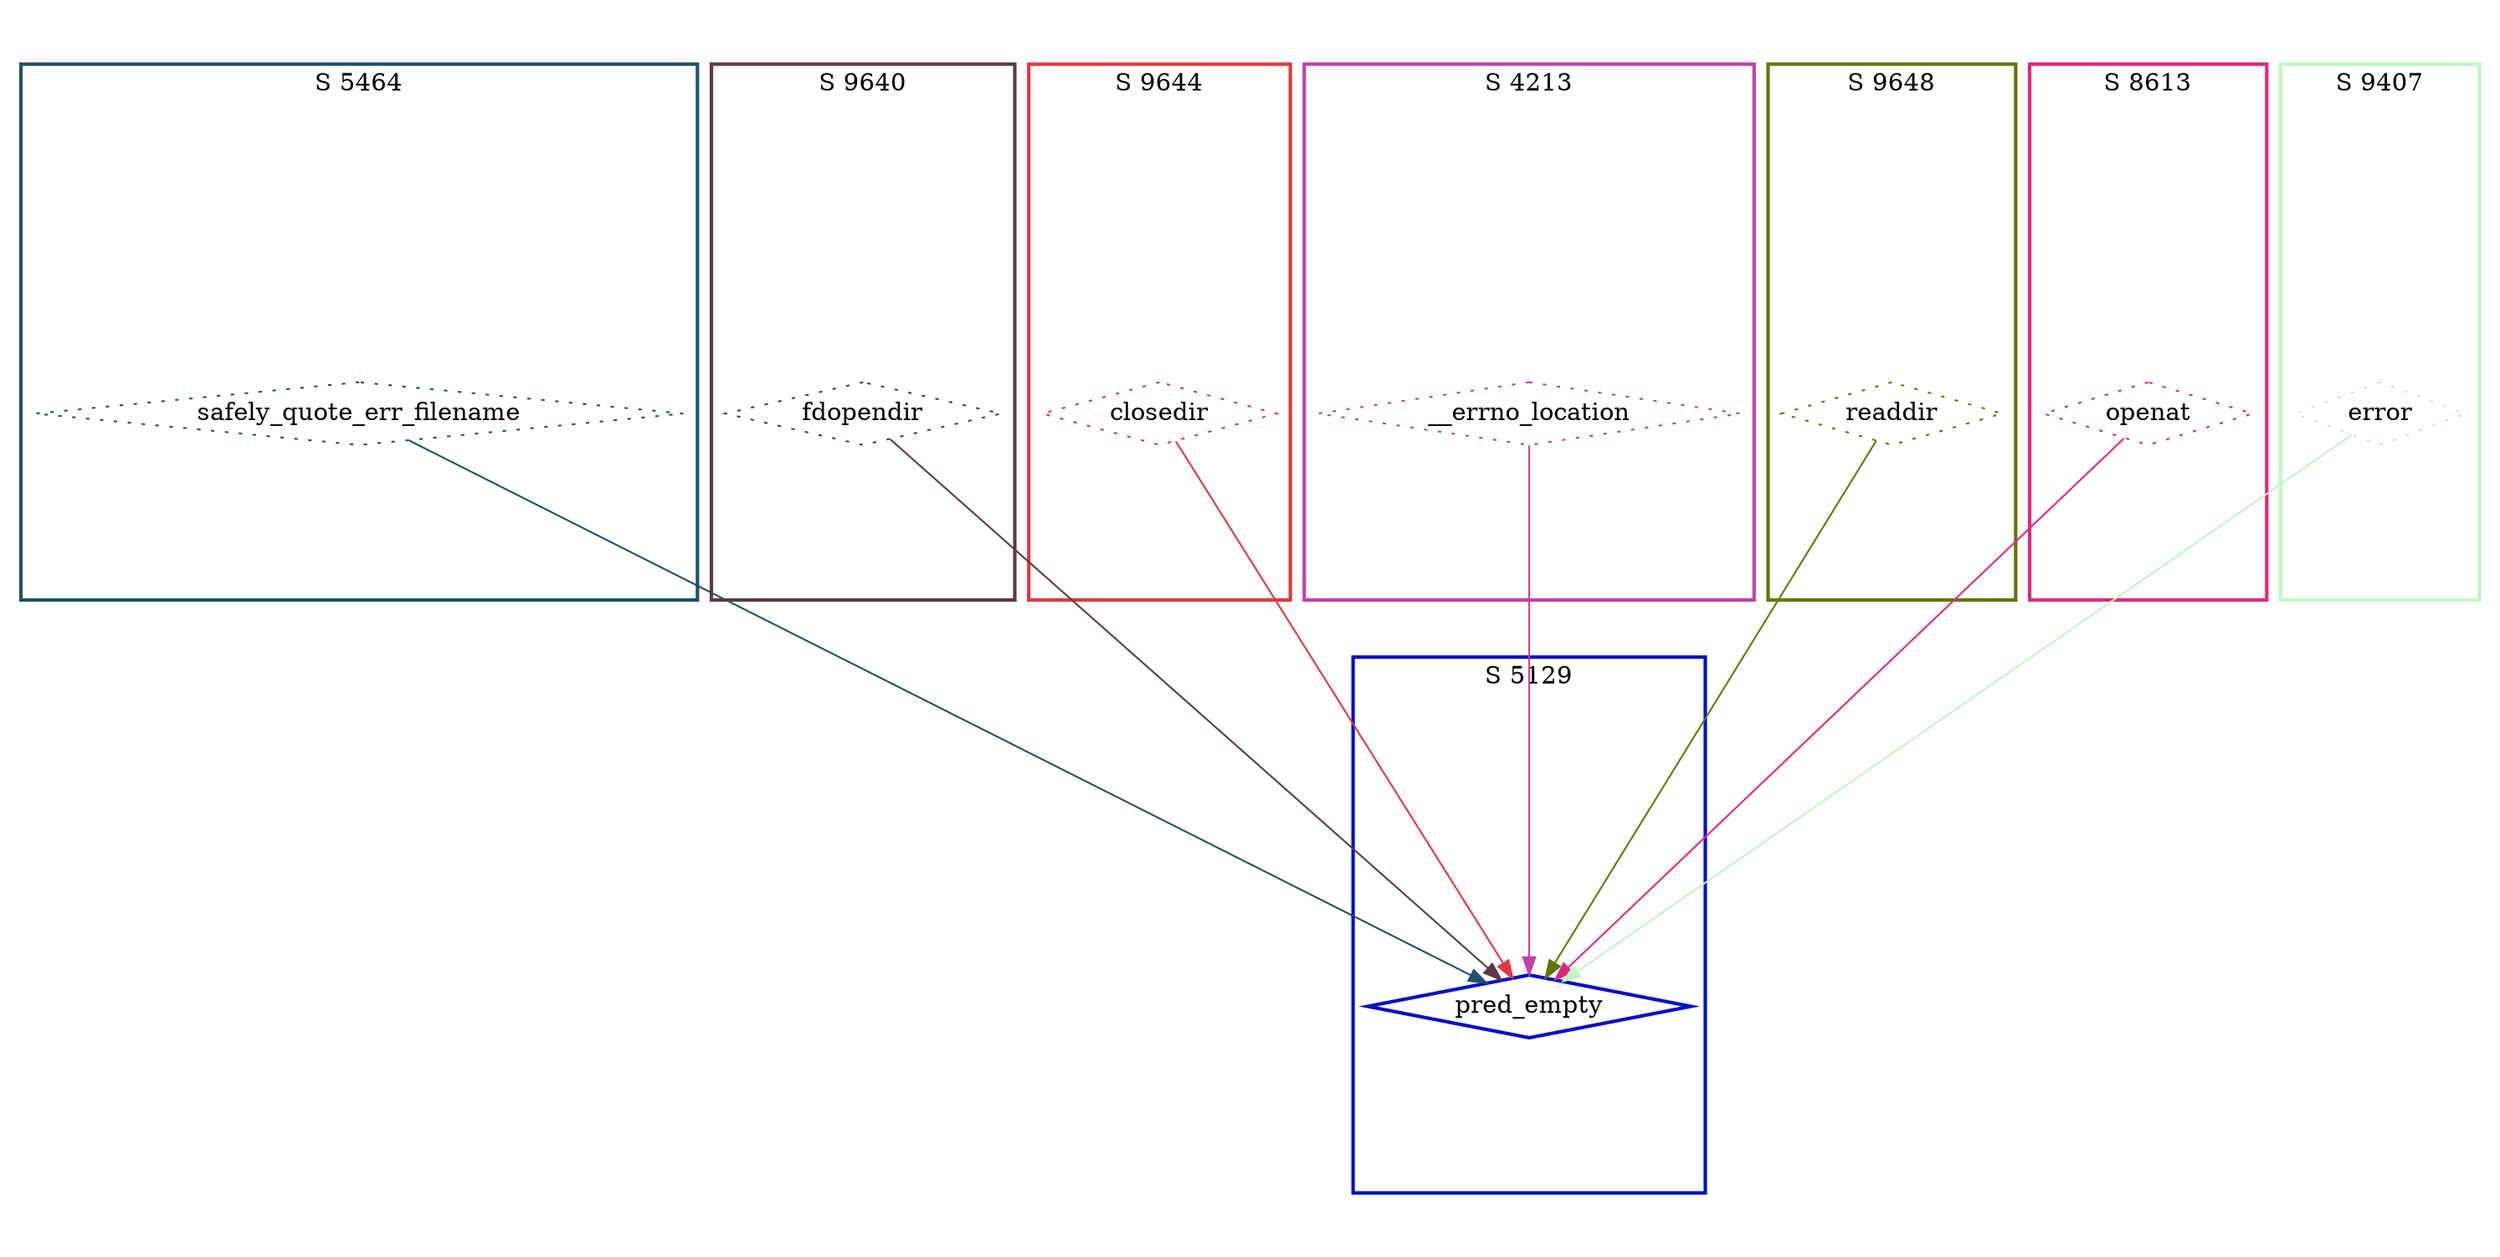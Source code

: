 digraph G {
  ratio=0.500000;
  "UV safely_quote_err_filename (5464)" [shape=diamond,
                                         label="safely_quote_err_filename",
                                         color="#205068", style=dotted];
  "UV fdopendir (9640)" [shape=diamond, label="fdopendir", color="#603840",
                         style=dotted];
  "UV closedir (9644)" [shape=diamond, label="closedir", color="#E03840",
                        style=dotted];
  "UV __errno_location (4213)" [shape=diamond, label="__errno_location",
                                color="#C040A8", style=dotted];
  "UV readdir (9648)" [shape=diamond, label="readdir", color="#607800",
                       style=dotted];
  "UV openat (8613)" [shape=diamond, label="openat", color="#E02880",
                      style=dotted];
  "UV pred_empty (5129)" [shape=diamond, label="pred_empty", color="#0010C8",
                          style=bold];
  "UV error (9407)" [shape=diamond, label="error", color="#C0F8C0",
                     style=dotted];
  
  subgraph cluster_8613 { label="S 8613";
    color="#E02880";
    style=bold;
    "UV openat (8613)"; };
  subgraph cluster_5464 { label="S 5464";
    color="#205068";
    style=bold;
    "UV safely_quote_err_filename (5464)"; };
  subgraph cluster_5129 { label="S 5129";
    color="#0010C8";
    style=bold;
    "UV pred_empty (5129)"; };
  subgraph cluster_9644 { label="S 9644";
    color="#E03840";
    style=bold;
    "UV closedir (9644)"; };
  subgraph cluster_4213 { label="S 4213";
    color="#C040A8";
    style=bold;
    "UV __errno_location (4213)"; };
  subgraph cluster_9407 { label="S 9407";
    color="#C0F8C0";
    style=bold;
    "UV error (9407)"; };
  subgraph cluster_9640 { label="S 9640";
    color="#603840";
    style=bold;
    "UV fdopendir (9640)"; };
  subgraph cluster_9648 { label="S 9648";
    color="#607800";
    style=bold;
    "UV readdir (9648)"; };
  
  "UV safely_quote_err_filename (5464)" -> "UV pred_empty (5129)" [color="#205068"];
  "UV fdopendir (9640)" -> "UV pred_empty (5129)" [color="#603840"];
  "UV closedir (9644)" -> "UV pred_empty (5129)" [color="#E03840"];
  "UV __errno_location (4213)" -> "UV pred_empty (5129)" [color="#C040A8"];
  "UV readdir (9648)" -> "UV pred_empty (5129)" [color="#607800"];
  "UV openat (8613)" -> "UV pred_empty (5129)" [color="#E02880"];
  "UV error (9407)" -> "UV pred_empty (5129)" [color="#C0F8C0"];
  
  }